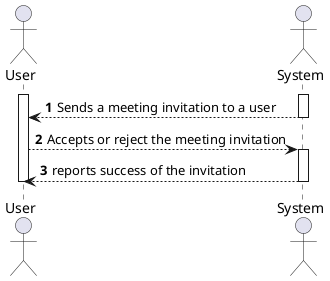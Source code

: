 @startuml US4003_SSD
autonumber

actor User as "User"
actor System as "System"

activate User
activate System

System --> User : Sends a meeting invitation to a user
deactivate System

User --> System : Accepts or reject the meeting invitation
activate System

System --> User : reports success of the invitation
deactivate System

deactivate User

@enduml
